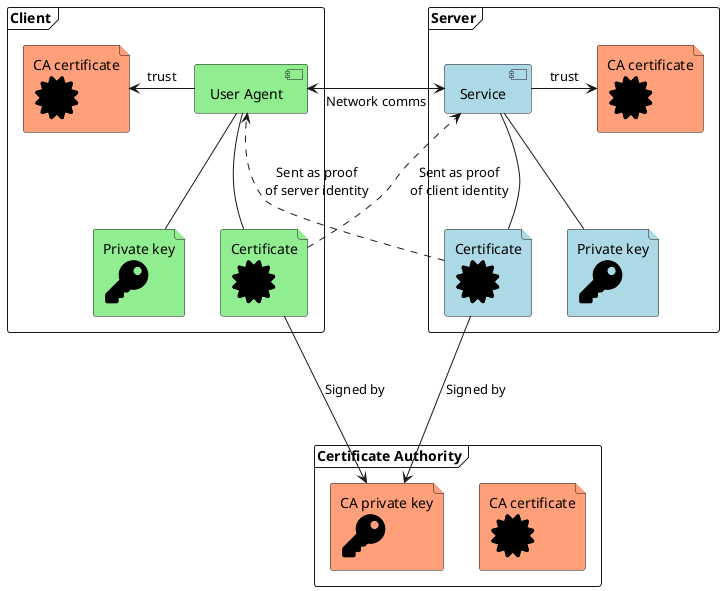 @startuml

!include <tupadr3/common>
!include <tupadr3/font-awesome-5/database.puml>
!include <tupadr3/font-awesome-5/certificate.puml>
!include <tupadr3/font-awesome-5/key.puml>

'database "<$database>Enterprise Events" as kafka #white

frame "Certificate Authority" as CA {
    file "CA certificate\n<$certificate>" as cacert #LightSalmon
    file "CA private key\n<$key>" as cakey #LightSalmon
}

frame "Client" as client {
    component "User Agent" as agent #LightGreen
    file "Certificate\n<$certificate>" as clientcert #LightGreen
    file "Private key\n<$key>" as clientkey #LightGreen
    file "CA certificate\n<$certificate>" as c_ca #LightSalmon
    agent -- clientcert
    agent -- clientkey
    agent -left-> c_ca : trust
}

frame "Server" as server {
    component "Service" as svc #LightBlue
    file "Certificate\n<$certificate>" as servercert #LightBlue
    file "Private key\n<$key>" as serverkey #LightBlue
    file "CA certificate\n<$certificate>" as s_ca #LightSalmon
    svc -- servercert
    svc -- serverkey
    svc -right-> s_ca : trust
}

clientcert ---> cakey : Signed by
servercert ---> cakey : Signed by
agent <-> svc : Network comms

clientcert ..> svc : Sent as proof\nof client identity
servercert ..> agent : Sent as proof\nof server identity
@enduml